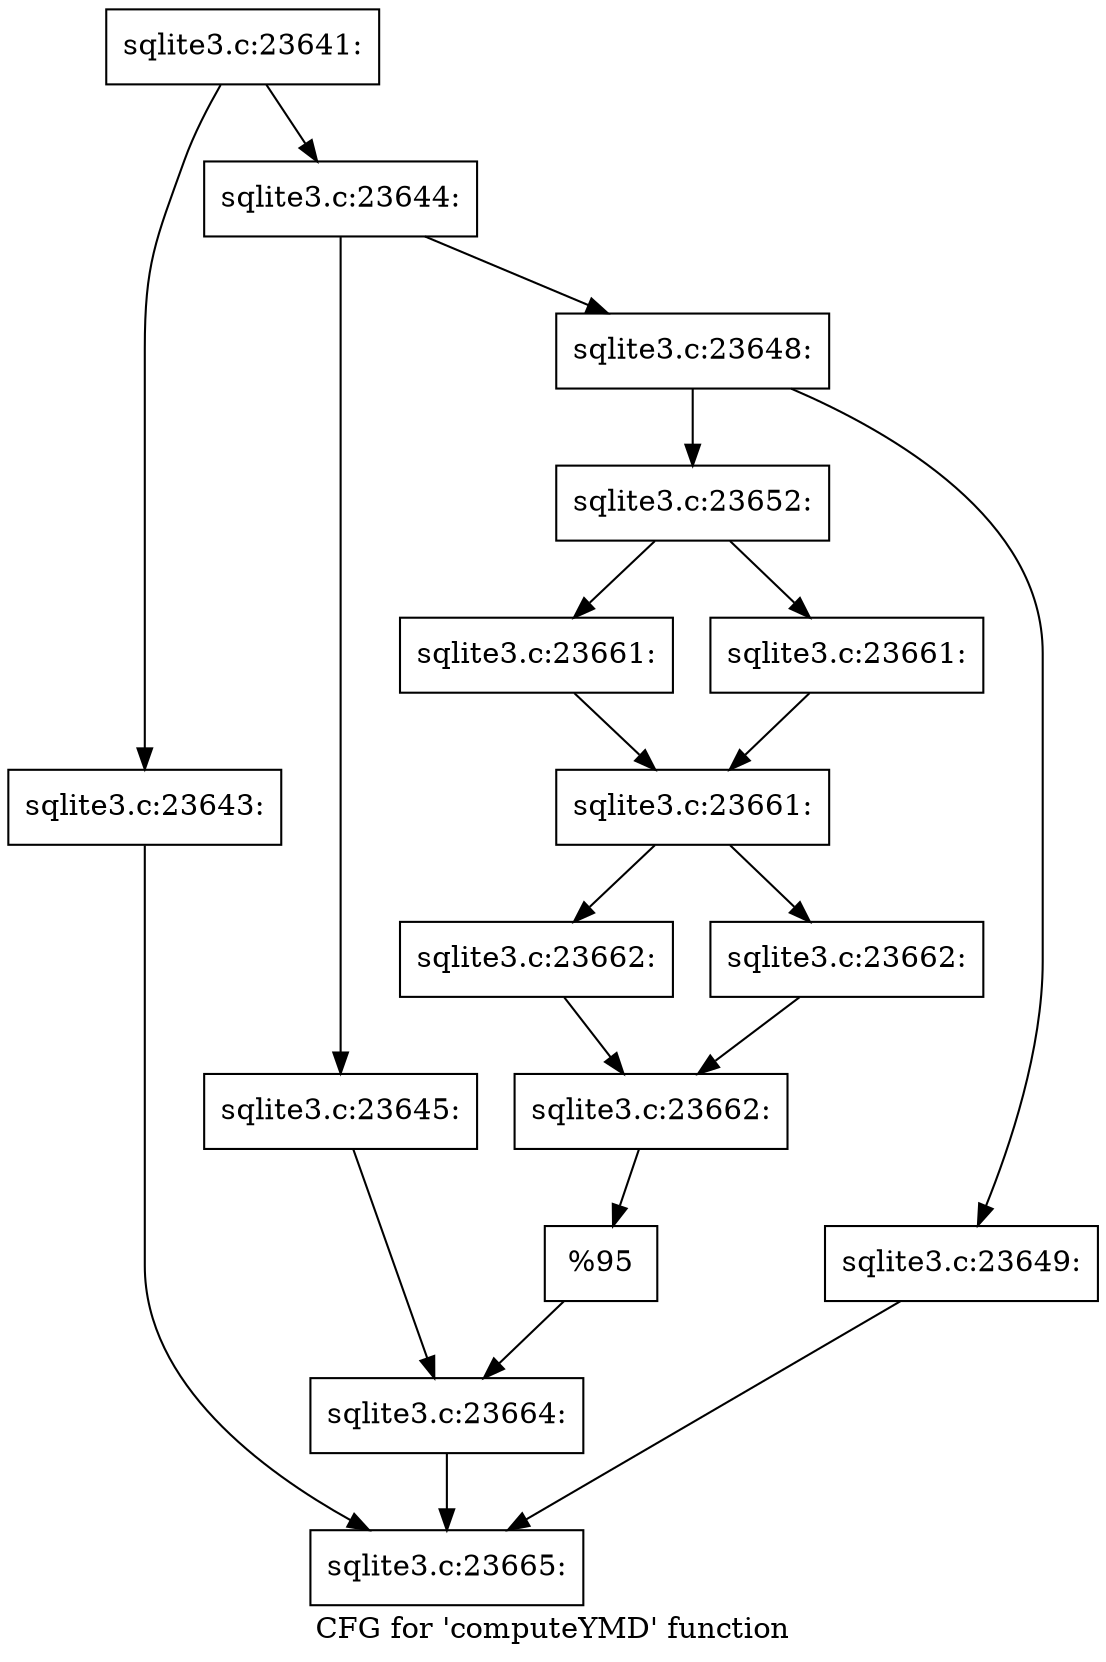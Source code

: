digraph "CFG for 'computeYMD' function" {
	label="CFG for 'computeYMD' function";

	Node0x55c0fa783020 [shape=record,label="{sqlite3.c:23641:}"];
	Node0x55c0fa783020 -> Node0x55c0fa787e60;
	Node0x55c0fa783020 -> Node0x55c0fa787eb0;
	Node0x55c0fa787e60 [shape=record,label="{sqlite3.c:23643:}"];
	Node0x55c0fa787e60 -> Node0x55c0fa7831a0;
	Node0x55c0fa787eb0 [shape=record,label="{sqlite3.c:23644:}"];
	Node0x55c0fa787eb0 -> Node0x55c0fa788450;
	Node0x55c0fa787eb0 -> Node0x55c0fa7883b0;
	Node0x55c0fa7883b0 [shape=record,label="{sqlite3.c:23645:}"];
	Node0x55c0fa7883b0 -> Node0x55c0fa788400;
	Node0x55c0fa788450 [shape=record,label="{sqlite3.c:23648:}"];
	Node0x55c0fa788450 -> Node0x55c0fa7891e0;
	Node0x55c0fa788450 -> Node0x55c0fa789140;
	Node0x55c0fa789140 [shape=record,label="{sqlite3.c:23649:}"];
	Node0x55c0fa789140 -> Node0x55c0fa7831a0;
	Node0x55c0fa7891e0 [shape=record,label="{sqlite3.c:23652:}"];
	Node0x55c0fa7891e0 -> Node0x55c0f526c930;
	Node0x55c0fa7891e0 -> Node0x55c0fa789d70;
	Node0x55c0f526c930 [shape=record,label="{sqlite3.c:23661:}"];
	Node0x55c0f526c930 -> Node0x55c0fa78c8c0;
	Node0x55c0fa789d70 [shape=record,label="{sqlite3.c:23661:}"];
	Node0x55c0fa789d70 -> Node0x55c0fa78c8c0;
	Node0x55c0fa78c8c0 [shape=record,label="{sqlite3.c:23661:}"];
	Node0x55c0fa78c8c0 -> Node0x55c0fa78d250;
	Node0x55c0fa78c8c0 -> Node0x55c0fa78d2a0;
	Node0x55c0fa78d250 [shape=record,label="{sqlite3.c:23662:}"];
	Node0x55c0fa78d250 -> Node0x55c0fa78d2f0;
	Node0x55c0fa78d2a0 [shape=record,label="{sqlite3.c:23662:}"];
	Node0x55c0fa78d2a0 -> Node0x55c0fa78d2f0;
	Node0x55c0fa78d2f0 [shape=record,label="{sqlite3.c:23662:}"];
	Node0x55c0fa78d2f0 -> Node0x55c0fa789190;
	Node0x55c0fa789190 [shape=record,label="{%95}"];
	Node0x55c0fa789190 -> Node0x55c0fa788400;
	Node0x55c0fa788400 [shape=record,label="{sqlite3.c:23664:}"];
	Node0x55c0fa788400 -> Node0x55c0fa7831a0;
	Node0x55c0fa7831a0 [shape=record,label="{sqlite3.c:23665:}"];
}
